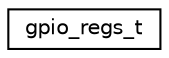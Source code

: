 digraph "Graphical Class Hierarchy"
{
 // LATEX_PDF_SIZE
  edge [fontname="Helvetica",fontsize="10",labelfontname="Helvetica",labelfontsize="10"];
  node [fontname="Helvetica",fontsize="10",shape=record];
  rankdir="LR";
  Node0 [label="gpio_regs_t",height=0.2,width=0.4,color="black", fillcolor="white", style="filled",URL="$structgpio__regs__t.html",tooltip="GPIO registers."];
}

